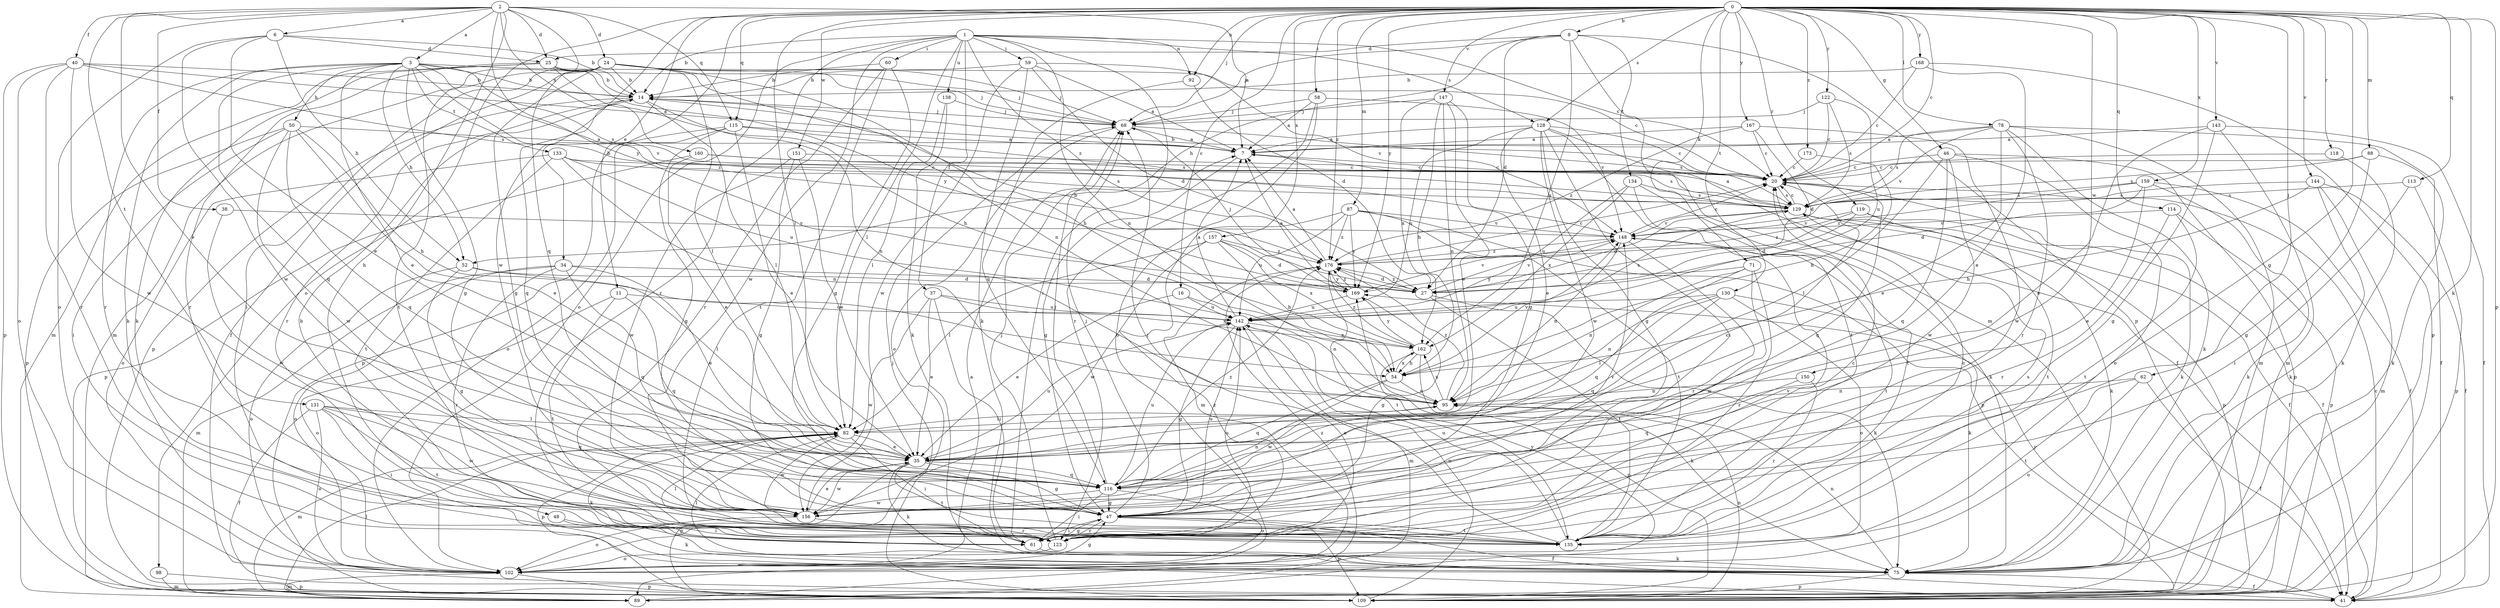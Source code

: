 strict digraph  {
0;
1;
2;
3;
6;
7;
8;
11;
14;
16;
20;
24;
25;
27;
34;
35;
37;
38;
40;
41;
46;
47;
48;
50;
52;
54;
58;
59;
60;
61;
62;
68;
71;
75;
78;
82;
87;
88;
89;
92;
95;
98;
102;
109;
113;
114;
115;
116;
118;
119;
122;
123;
128;
129;
130;
131;
133;
134;
135;
138;
142;
143;
144;
147;
148;
150;
151;
156;
157;
159;
160;
162;
167;
168;
169;
173;
176;
0 -> 8  [label=b];
0 -> 11  [label=b];
0 -> 16  [label=c];
0 -> 20  [label=c];
0 -> 34  [label=e];
0 -> 46  [label=g];
0 -> 47  [label=g];
0 -> 58  [label=i];
0 -> 62  [label=j];
0 -> 68  [label=j];
0 -> 71  [label=k];
0 -> 75  [label=k];
0 -> 78  [label=l];
0 -> 82  [label=l];
0 -> 87  [label=m];
0 -> 88  [label=m];
0 -> 92  [label=n];
0 -> 98  [label=o];
0 -> 109  [label=p];
0 -> 113  [label=q];
0 -> 114  [label=q];
0 -> 115  [label=q];
0 -> 118  [label=r];
0 -> 119  [label=r];
0 -> 122  [label=r];
0 -> 128  [label=s];
0 -> 130  [label=t];
0 -> 143  [label=v];
0 -> 144  [label=v];
0 -> 147  [label=v];
0 -> 150  [label=w];
0 -> 151  [label=w];
0 -> 156  [label=w];
0 -> 157  [label=x];
0 -> 159  [label=x];
0 -> 167  [label=y];
0 -> 168  [label=y];
0 -> 169  [label=y];
0 -> 173  [label=z];
0 -> 176  [label=z];
1 -> 14  [label=b];
1 -> 20  [label=c];
1 -> 37  [label=f];
1 -> 59  [label=i];
1 -> 60  [label=i];
1 -> 61  [label=i];
1 -> 82  [label=l];
1 -> 92  [label=n];
1 -> 95  [label=n];
1 -> 102  [label=o];
1 -> 123  [label=r];
1 -> 128  [label=s];
1 -> 138  [label=u];
1 -> 156  [label=w];
1 -> 176  [label=z];
2 -> 3  [label=a];
2 -> 6  [label=a];
2 -> 7  [label=a];
2 -> 24  [label=d];
2 -> 25  [label=d];
2 -> 35  [label=e];
2 -> 38  [label=f];
2 -> 40  [label=f];
2 -> 48  [label=h];
2 -> 115  [label=q];
2 -> 116  [label=q];
2 -> 131  [label=t];
2 -> 160  [label=x];
2 -> 169  [label=y];
3 -> 14  [label=b];
3 -> 35  [label=e];
3 -> 47  [label=g];
3 -> 50  [label=h];
3 -> 52  [label=h];
3 -> 68  [label=j];
3 -> 75  [label=k];
3 -> 116  [label=q];
3 -> 123  [label=r];
3 -> 129  [label=s];
3 -> 133  [label=t];
3 -> 148  [label=v];
3 -> 176  [label=z];
6 -> 14  [label=b];
6 -> 25  [label=d];
6 -> 35  [label=e];
6 -> 52  [label=h];
6 -> 102  [label=o];
6 -> 156  [label=w];
7 -> 20  [label=c];
7 -> 47  [label=g];
8 -> 25  [label=d];
8 -> 27  [label=d];
8 -> 52  [label=h];
8 -> 68  [label=j];
8 -> 89  [label=m];
8 -> 109  [label=p];
8 -> 134  [label=t];
8 -> 162  [label=x];
11 -> 102  [label=o];
11 -> 116  [label=q];
11 -> 135  [label=t];
11 -> 142  [label=u];
14 -> 68  [label=j];
14 -> 82  [label=l];
14 -> 95  [label=n];
14 -> 109  [label=p];
14 -> 116  [label=q];
14 -> 123  [label=r];
16 -> 35  [label=e];
16 -> 95  [label=n];
16 -> 142  [label=u];
20 -> 14  [label=b];
20 -> 75  [label=k];
20 -> 116  [label=q];
20 -> 129  [label=s];
24 -> 14  [label=b];
24 -> 20  [label=c];
24 -> 41  [label=f];
24 -> 47  [label=g];
24 -> 54  [label=h];
24 -> 61  [label=i];
24 -> 68  [label=j];
24 -> 82  [label=l];
24 -> 89  [label=m];
24 -> 95  [label=n];
24 -> 135  [label=t];
25 -> 14  [label=b];
25 -> 54  [label=h];
25 -> 68  [label=j];
25 -> 75  [label=k];
25 -> 89  [label=m];
25 -> 123  [label=r];
25 -> 169  [label=y];
27 -> 14  [label=b];
27 -> 75  [label=k];
27 -> 135  [label=t];
27 -> 148  [label=v];
27 -> 176  [label=z];
34 -> 27  [label=d];
34 -> 35  [label=e];
34 -> 89  [label=m];
34 -> 102  [label=o];
34 -> 116  [label=q];
34 -> 123  [label=r];
35 -> 47  [label=g];
35 -> 75  [label=k];
35 -> 109  [label=p];
35 -> 116  [label=q];
35 -> 135  [label=t];
35 -> 142  [label=u];
35 -> 156  [label=w];
37 -> 35  [label=e];
37 -> 61  [label=i];
37 -> 142  [label=u];
37 -> 156  [label=w];
37 -> 162  [label=x];
38 -> 148  [label=v];
38 -> 156  [label=w];
40 -> 7  [label=a];
40 -> 14  [label=b];
40 -> 102  [label=o];
40 -> 109  [label=p];
40 -> 123  [label=r];
40 -> 129  [label=s];
40 -> 156  [label=w];
41 -> 7  [label=a];
41 -> 20  [label=c];
41 -> 169  [label=y];
46 -> 20  [label=c];
46 -> 82  [label=l];
46 -> 102  [label=o];
46 -> 109  [label=p];
46 -> 116  [label=q];
46 -> 156  [label=w];
47 -> 41  [label=f];
47 -> 61  [label=i];
47 -> 68  [label=j];
47 -> 109  [label=p];
47 -> 123  [label=r];
47 -> 135  [label=t];
47 -> 142  [label=u];
48 -> 61  [label=i];
48 -> 75  [label=k];
50 -> 7  [label=a];
50 -> 35  [label=e];
50 -> 54  [label=h];
50 -> 61  [label=i];
50 -> 109  [label=p];
50 -> 116  [label=q];
50 -> 156  [label=w];
52 -> 27  [label=d];
52 -> 47  [label=g];
52 -> 82  [label=l];
52 -> 102  [label=o];
54 -> 95  [label=n];
54 -> 116  [label=q];
54 -> 148  [label=v];
54 -> 156  [label=w];
54 -> 162  [label=x];
58 -> 7  [label=a];
58 -> 68  [label=j];
58 -> 102  [label=o];
58 -> 123  [label=r];
58 -> 148  [label=v];
59 -> 7  [label=a];
59 -> 14  [label=b];
59 -> 27  [label=d];
59 -> 75  [label=k];
59 -> 148  [label=v];
59 -> 156  [label=w];
60 -> 14  [label=b];
60 -> 47  [label=g];
60 -> 123  [label=r];
60 -> 135  [label=t];
61 -> 47  [label=g];
61 -> 75  [label=k];
61 -> 142  [label=u];
62 -> 41  [label=f];
62 -> 95  [label=n];
62 -> 102  [label=o];
62 -> 135  [label=t];
68 -> 7  [label=a];
68 -> 102  [label=o];
68 -> 129  [label=s];
71 -> 95  [label=n];
71 -> 116  [label=q];
71 -> 123  [label=r];
71 -> 156  [label=w];
71 -> 169  [label=y];
75 -> 41  [label=f];
75 -> 82  [label=l];
75 -> 95  [label=n];
75 -> 109  [label=p];
78 -> 7  [label=a];
78 -> 35  [label=e];
78 -> 41  [label=f];
78 -> 75  [label=k];
78 -> 89  [label=m];
78 -> 123  [label=r];
78 -> 129  [label=s];
78 -> 148  [label=v];
82 -> 35  [label=e];
82 -> 61  [label=i];
82 -> 75  [label=k];
82 -> 89  [label=m];
82 -> 109  [label=p];
82 -> 156  [label=w];
87 -> 89  [label=m];
87 -> 109  [label=p];
87 -> 135  [label=t];
87 -> 142  [label=u];
87 -> 148  [label=v];
87 -> 169  [label=y];
87 -> 176  [label=z];
88 -> 20  [label=c];
88 -> 47  [label=g];
88 -> 75  [label=k];
88 -> 129  [label=s];
89 -> 82  [label=l];
89 -> 169  [label=y];
89 -> 176  [label=z];
92 -> 27  [label=d];
92 -> 116  [label=q];
95 -> 82  [label=l];
95 -> 162  [label=x];
95 -> 176  [label=z];
98 -> 89  [label=m];
98 -> 109  [label=p];
102 -> 47  [label=g];
102 -> 89  [label=m];
102 -> 109  [label=p];
109 -> 68  [label=j];
109 -> 95  [label=n];
109 -> 142  [label=u];
113 -> 61  [label=i];
113 -> 109  [label=p];
113 -> 129  [label=s];
114 -> 109  [label=p];
114 -> 123  [label=r];
114 -> 135  [label=t];
114 -> 148  [label=v];
115 -> 7  [label=a];
115 -> 35  [label=e];
115 -> 47  [label=g];
115 -> 102  [label=o];
115 -> 109  [label=p];
115 -> 129  [label=s];
116 -> 20  [label=c];
116 -> 47  [label=g];
116 -> 61  [label=i];
116 -> 68  [label=j];
116 -> 95  [label=n];
116 -> 102  [label=o];
116 -> 142  [label=u];
116 -> 156  [label=w];
116 -> 176  [label=z];
118 -> 20  [label=c];
118 -> 75  [label=k];
119 -> 27  [label=d];
119 -> 41  [label=f];
119 -> 135  [label=t];
119 -> 148  [label=v];
119 -> 176  [label=z];
122 -> 20  [label=c];
122 -> 68  [label=j];
122 -> 129  [label=s];
122 -> 142  [label=u];
123 -> 20  [label=c];
123 -> 68  [label=j];
123 -> 82  [label=l];
123 -> 102  [label=o];
123 -> 142  [label=u];
123 -> 148  [label=v];
123 -> 176  [label=z];
128 -> 7  [label=a];
128 -> 20  [label=c];
128 -> 35  [label=e];
128 -> 41  [label=f];
128 -> 47  [label=g];
128 -> 61  [label=i];
128 -> 135  [label=t];
128 -> 142  [label=u];
128 -> 156  [label=w];
129 -> 7  [label=a];
129 -> 20  [label=c];
129 -> 27  [label=d];
129 -> 41  [label=f];
129 -> 75  [label=k];
129 -> 109  [label=p];
129 -> 148  [label=v];
130 -> 75  [label=k];
130 -> 82  [label=l];
130 -> 95  [label=n];
130 -> 102  [label=o];
130 -> 116  [label=q];
130 -> 142  [label=u];
131 -> 41  [label=f];
131 -> 61  [label=i];
131 -> 82  [label=l];
131 -> 102  [label=o];
131 -> 116  [label=q];
131 -> 135  [label=t];
131 -> 156  [label=w];
133 -> 20  [label=c];
133 -> 95  [label=n];
133 -> 102  [label=o];
133 -> 129  [label=s];
133 -> 135  [label=t];
133 -> 142  [label=u];
134 -> 75  [label=k];
134 -> 129  [label=s];
134 -> 135  [label=t];
134 -> 142  [label=u];
134 -> 162  [label=x];
135 -> 14  [label=b];
135 -> 20  [label=c];
135 -> 68  [label=j];
135 -> 129  [label=s];
135 -> 142  [label=u];
138 -> 68  [label=j];
138 -> 75  [label=k];
138 -> 82  [label=l];
142 -> 7  [label=a];
142 -> 47  [label=g];
142 -> 89  [label=m];
142 -> 129  [label=s];
142 -> 162  [label=x];
143 -> 7  [label=a];
143 -> 35  [label=e];
143 -> 41  [label=f];
143 -> 47  [label=g];
143 -> 89  [label=m];
144 -> 41  [label=f];
144 -> 54  [label=h];
144 -> 75  [label=k];
144 -> 89  [label=m];
144 -> 129  [label=s];
147 -> 35  [label=e];
147 -> 47  [label=g];
147 -> 54  [label=h];
147 -> 68  [label=j];
147 -> 95  [label=n];
147 -> 162  [label=x];
148 -> 20  [label=c];
148 -> 95  [label=n];
148 -> 123  [label=r];
148 -> 135  [label=t];
148 -> 176  [label=z];
150 -> 95  [label=n];
150 -> 116  [label=q];
150 -> 123  [label=r];
151 -> 20  [label=c];
151 -> 35  [label=e];
151 -> 47  [label=g];
151 -> 156  [label=w];
156 -> 35  [label=e];
156 -> 102  [label=o];
156 -> 123  [label=r];
156 -> 148  [label=v];
157 -> 27  [label=d];
157 -> 54  [label=h];
157 -> 82  [label=l];
157 -> 156  [label=w];
157 -> 162  [label=x];
157 -> 176  [label=z];
159 -> 27  [label=d];
159 -> 35  [label=e];
159 -> 41  [label=f];
159 -> 75  [label=k];
159 -> 129  [label=s];
159 -> 176  [label=z];
160 -> 20  [label=c];
160 -> 35  [label=e];
160 -> 109  [label=p];
160 -> 129  [label=s];
162 -> 54  [label=h];
162 -> 75  [label=k];
162 -> 109  [label=p];
162 -> 169  [label=y];
162 -> 176  [label=z];
167 -> 7  [label=a];
167 -> 20  [label=c];
167 -> 27  [label=d];
167 -> 156  [label=w];
167 -> 176  [label=z];
168 -> 14  [label=b];
168 -> 20  [label=c];
168 -> 35  [label=e];
168 -> 109  [label=p];
169 -> 7  [label=a];
169 -> 47  [label=g];
169 -> 68  [label=j];
169 -> 142  [label=u];
169 -> 148  [label=v];
169 -> 176  [label=z];
173 -> 20  [label=c];
173 -> 54  [label=h];
176 -> 7  [label=a];
176 -> 20  [label=c];
176 -> 27  [label=d];
176 -> 135  [label=t];
176 -> 169  [label=y];
}
